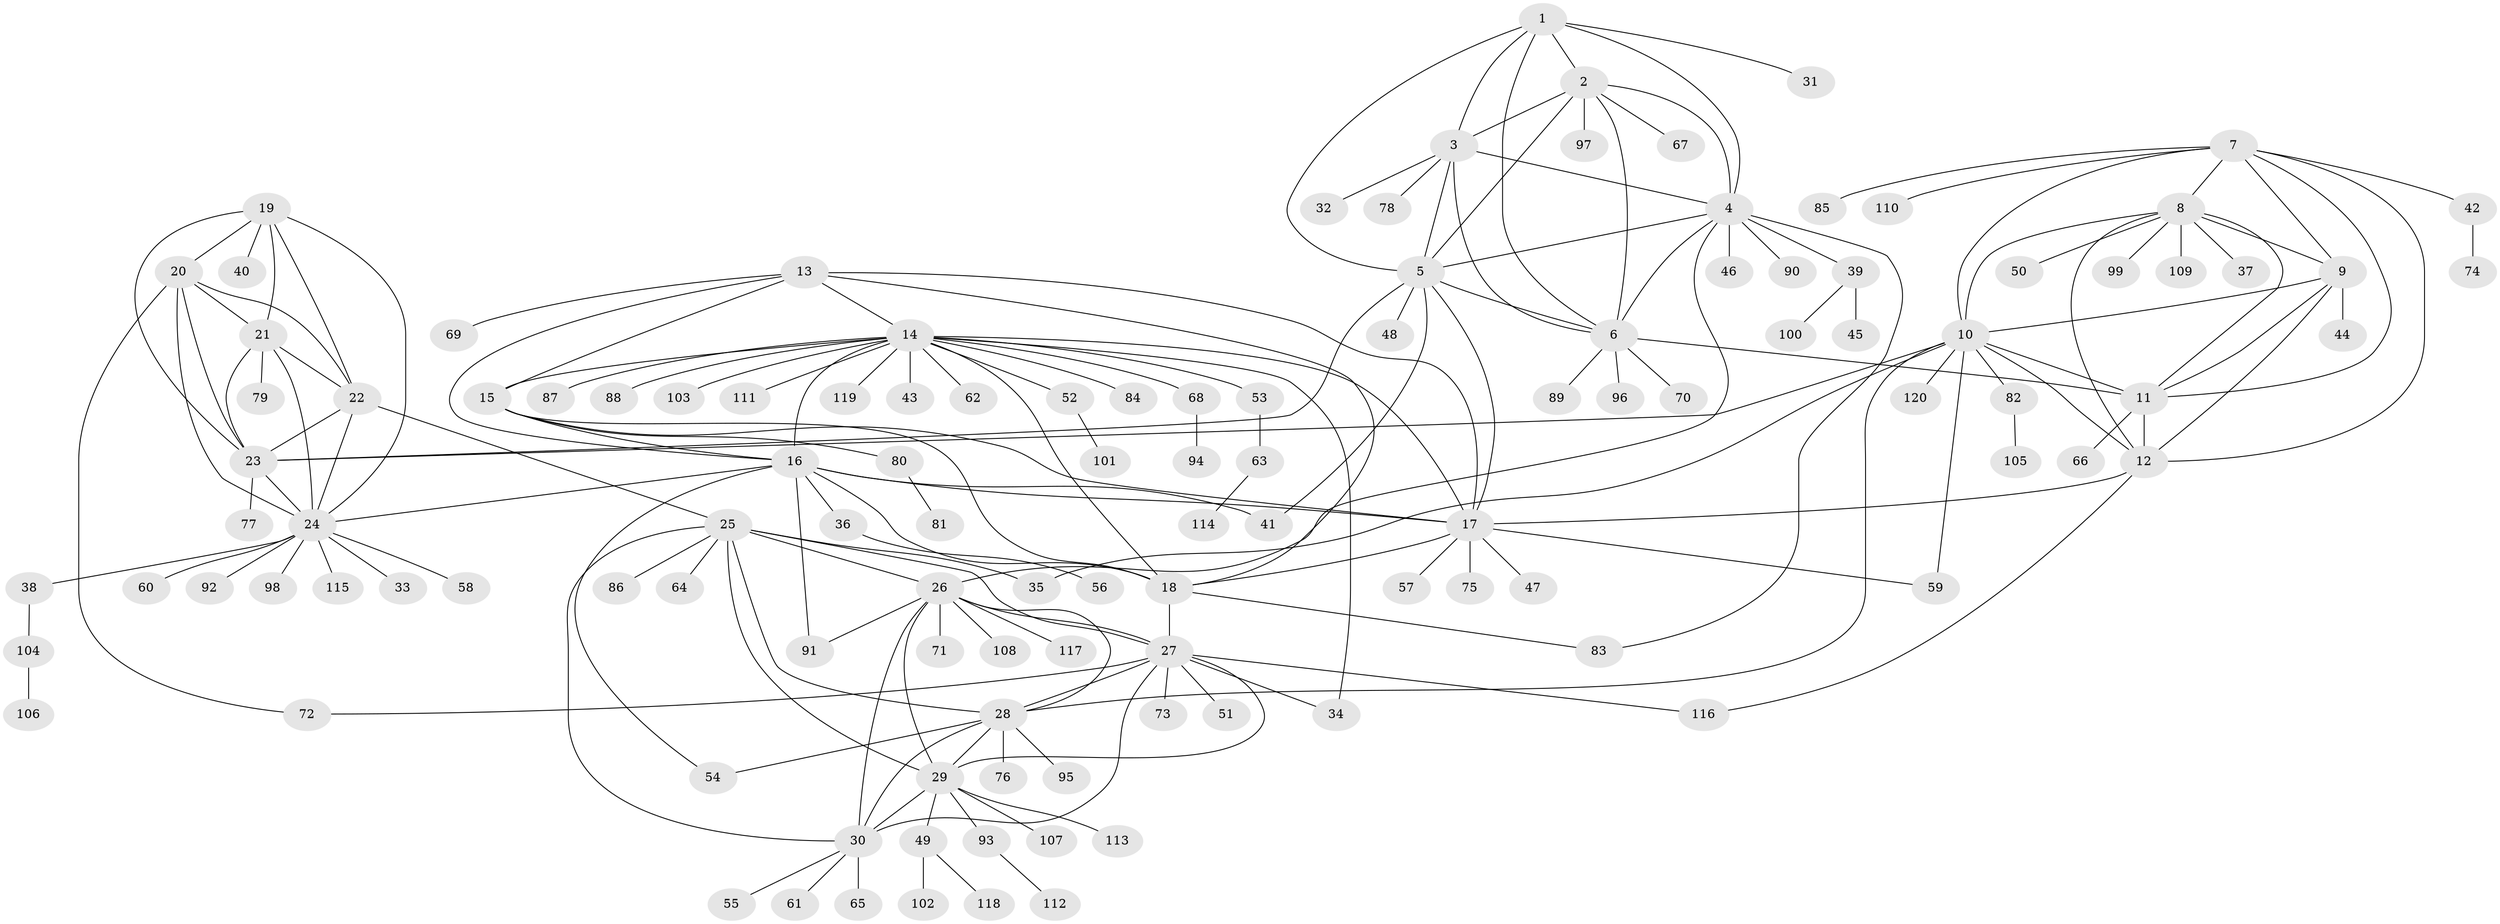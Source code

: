 // Generated by graph-tools (version 1.1) at 2025/15/03/09/25 04:15:43]
// undirected, 120 vertices, 184 edges
graph export_dot {
graph [start="1"]
  node [color=gray90,style=filled];
  1;
  2;
  3;
  4;
  5;
  6;
  7;
  8;
  9;
  10;
  11;
  12;
  13;
  14;
  15;
  16;
  17;
  18;
  19;
  20;
  21;
  22;
  23;
  24;
  25;
  26;
  27;
  28;
  29;
  30;
  31;
  32;
  33;
  34;
  35;
  36;
  37;
  38;
  39;
  40;
  41;
  42;
  43;
  44;
  45;
  46;
  47;
  48;
  49;
  50;
  51;
  52;
  53;
  54;
  55;
  56;
  57;
  58;
  59;
  60;
  61;
  62;
  63;
  64;
  65;
  66;
  67;
  68;
  69;
  70;
  71;
  72;
  73;
  74;
  75;
  76;
  77;
  78;
  79;
  80;
  81;
  82;
  83;
  84;
  85;
  86;
  87;
  88;
  89;
  90;
  91;
  92;
  93;
  94;
  95;
  96;
  97;
  98;
  99;
  100;
  101;
  102;
  103;
  104;
  105;
  106;
  107;
  108;
  109;
  110;
  111;
  112;
  113;
  114;
  115;
  116;
  117;
  118;
  119;
  120;
  1 -- 2;
  1 -- 3;
  1 -- 4;
  1 -- 5;
  1 -- 6;
  1 -- 31;
  2 -- 3;
  2 -- 4;
  2 -- 5;
  2 -- 6;
  2 -- 67;
  2 -- 97;
  3 -- 4;
  3 -- 5;
  3 -- 6;
  3 -- 32;
  3 -- 78;
  4 -- 5;
  4 -- 6;
  4 -- 26;
  4 -- 39;
  4 -- 46;
  4 -- 83;
  4 -- 90;
  5 -- 6;
  5 -- 17;
  5 -- 23;
  5 -- 41;
  5 -- 48;
  6 -- 11;
  6 -- 70;
  6 -- 89;
  6 -- 96;
  7 -- 8;
  7 -- 9;
  7 -- 10;
  7 -- 11;
  7 -- 12;
  7 -- 42;
  7 -- 85;
  7 -- 110;
  8 -- 9;
  8 -- 10;
  8 -- 11;
  8 -- 12;
  8 -- 37;
  8 -- 50;
  8 -- 99;
  8 -- 109;
  9 -- 10;
  9 -- 11;
  9 -- 12;
  9 -- 44;
  10 -- 11;
  10 -- 12;
  10 -- 23;
  10 -- 28;
  10 -- 35;
  10 -- 59;
  10 -- 82;
  10 -- 120;
  11 -- 12;
  11 -- 66;
  12 -- 17;
  12 -- 116;
  13 -- 14;
  13 -- 15;
  13 -- 16;
  13 -- 17;
  13 -- 18;
  13 -- 69;
  14 -- 15;
  14 -- 16;
  14 -- 17;
  14 -- 18;
  14 -- 34;
  14 -- 43;
  14 -- 52;
  14 -- 53;
  14 -- 62;
  14 -- 68;
  14 -- 84;
  14 -- 87;
  14 -- 88;
  14 -- 103;
  14 -- 111;
  14 -- 119;
  15 -- 16;
  15 -- 17;
  15 -- 18;
  15 -- 80;
  16 -- 17;
  16 -- 18;
  16 -- 24;
  16 -- 36;
  16 -- 41;
  16 -- 54;
  16 -- 91;
  17 -- 18;
  17 -- 47;
  17 -- 57;
  17 -- 59;
  17 -- 75;
  18 -- 27;
  18 -- 83;
  19 -- 20;
  19 -- 21;
  19 -- 22;
  19 -- 23;
  19 -- 24;
  19 -- 40;
  20 -- 21;
  20 -- 22;
  20 -- 23;
  20 -- 24;
  20 -- 72;
  21 -- 22;
  21 -- 23;
  21 -- 24;
  21 -- 79;
  22 -- 23;
  22 -- 24;
  22 -- 25;
  23 -- 24;
  23 -- 77;
  24 -- 33;
  24 -- 38;
  24 -- 58;
  24 -- 60;
  24 -- 92;
  24 -- 98;
  24 -- 115;
  25 -- 26;
  25 -- 27;
  25 -- 28;
  25 -- 29;
  25 -- 30;
  25 -- 35;
  25 -- 64;
  25 -- 86;
  26 -- 27;
  26 -- 28;
  26 -- 29;
  26 -- 30;
  26 -- 71;
  26 -- 91;
  26 -- 108;
  26 -- 117;
  27 -- 28;
  27 -- 29;
  27 -- 30;
  27 -- 34;
  27 -- 51;
  27 -- 72;
  27 -- 73;
  27 -- 116;
  28 -- 29;
  28 -- 30;
  28 -- 54;
  28 -- 76;
  28 -- 95;
  29 -- 30;
  29 -- 49;
  29 -- 93;
  29 -- 107;
  29 -- 113;
  30 -- 55;
  30 -- 61;
  30 -- 65;
  36 -- 56;
  38 -- 104;
  39 -- 45;
  39 -- 100;
  42 -- 74;
  49 -- 102;
  49 -- 118;
  52 -- 101;
  53 -- 63;
  63 -- 114;
  68 -- 94;
  80 -- 81;
  82 -- 105;
  93 -- 112;
  104 -- 106;
}
